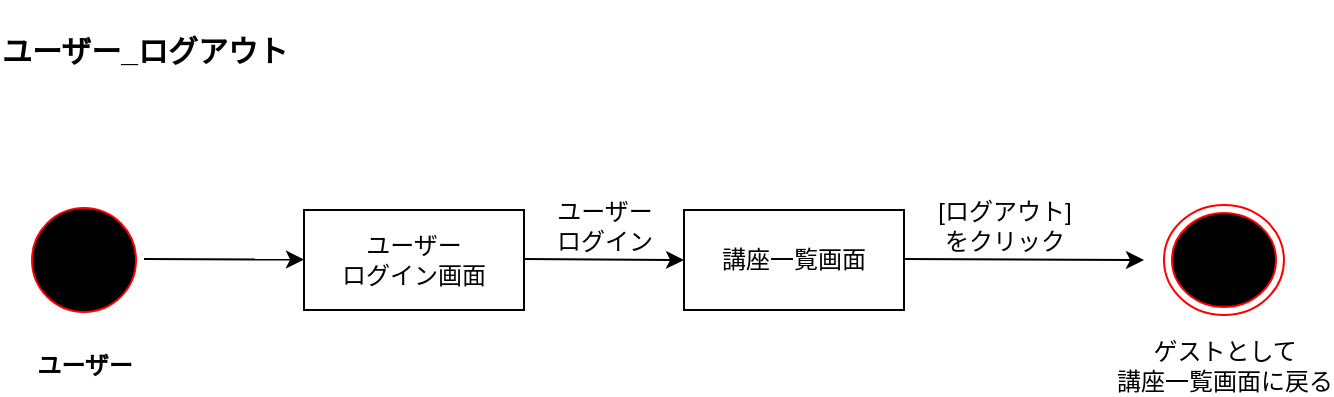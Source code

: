 <mxfile version="21.7.0" type="device">
  <diagram name="ページ1" id="b0s1LM1IYe-g2g-scR6n">
    <mxGraphModel dx="908" dy="924" grid="1" gridSize="10" guides="1" tooltips="1" connect="1" arrows="1" fold="1" page="1" pageScale="1" pageWidth="827" pageHeight="1169" math="0" shadow="0">
      <root>
        <mxCell id="0" />
        <mxCell id="1" parent="0" />
        <mxCell id="RdqZKoxWCrRREyARUR0J-1" value="" style="ellipse;html=1;shape=startState;fillColor=#000000;strokeColor=#ff0000;" parent="1" vertex="1">
          <mxGeometry x="40" y="170" width="60" height="60" as="geometry" />
        </mxCell>
        <mxCell id="RdqZKoxWCrRREyARUR0J-3" value="ユーザー_ログアウト" style="text;align=center;fontStyle=1;verticalAlign=middle;spacingLeft=3;spacingRight=3;strokeColor=none;rotatable=0;points=[[0,0.5],[1,0.5]];portConstraint=eastwest;html=1;fontSize=15;" parent="1" vertex="1">
          <mxGeometry x="40" y="70" width="120" height="50" as="geometry" />
        </mxCell>
        <mxCell id="RdqZKoxWCrRREyARUR0J-5" value="ユーザー" style="text;align=center;fontStyle=1;verticalAlign=middle;spacingLeft=3;spacingRight=3;strokeColor=none;rotatable=0;points=[[0,0.5],[1,0.5]];portConstraint=eastwest;html=1;" parent="1" vertex="1">
          <mxGeometry x="30" y="240" width="80" height="26" as="geometry" />
        </mxCell>
        <mxCell id="RdqZKoxWCrRREyARUR0J-6" value="" style="endArrow=classic;endFill=1;html=1;rounded=0;" parent="1" target="RdqZKoxWCrRREyARUR0J-7" edge="1">
          <mxGeometry width="160" relative="1" as="geometry">
            <mxPoint x="100" y="199.5" as="sourcePoint" />
            <mxPoint x="190" y="200" as="targetPoint" />
          </mxGeometry>
        </mxCell>
        <mxCell id="RdqZKoxWCrRREyARUR0J-7" value="ユーザー&lt;br&gt;ログイン画面" style="html=1;whiteSpace=wrap;" parent="1" vertex="1">
          <mxGeometry x="180" y="175" width="110" height="50" as="geometry" />
        </mxCell>
        <mxCell id="RdqZKoxWCrRREyARUR0J-8" value="" style="endArrow=classic;endFill=1;html=1;rounded=0;" parent="1" edge="1">
          <mxGeometry width="160" relative="1" as="geometry">
            <mxPoint x="290" y="199.5" as="sourcePoint" />
            <mxPoint x="370" y="200" as="targetPoint" />
          </mxGeometry>
        </mxCell>
        <mxCell id="RdqZKoxWCrRREyARUR0J-9" value="講座一覧画面" style="html=1;whiteSpace=wrap;" parent="1" vertex="1">
          <mxGeometry x="370" y="175" width="110" height="50" as="geometry" />
        </mxCell>
        <mxCell id="RdqZKoxWCrRREyARUR0J-10" value="" style="endArrow=classic;endFill=1;html=1;rounded=0;" parent="1" edge="1">
          <mxGeometry width="160" relative="1" as="geometry">
            <mxPoint x="480" y="199.5" as="sourcePoint" />
            <mxPoint x="600" y="200" as="targetPoint" />
          </mxGeometry>
        </mxCell>
        <mxCell id="RdqZKoxWCrRREyARUR0J-12" value="ユーザー&lt;br&gt;ログイン" style="text;align=center;fontStyle=0;verticalAlign=middle;spacingLeft=3;spacingRight=3;strokeColor=none;rotatable=0;points=[[0,0.5],[1,0.5]];portConstraint=eastwest;html=1;" parent="1" vertex="1">
          <mxGeometry x="290" y="170" width="80" height="26" as="geometry" />
        </mxCell>
        <mxCell id="RdqZKoxWCrRREyARUR0J-13" value="" style="ellipse;html=1;shape=endState;fillColor=#000000;strokeColor=#ff0000;" parent="1" vertex="1">
          <mxGeometry x="610" y="172.5" width="60" height="55" as="geometry" />
        </mxCell>
        <mxCell id="RdqZKoxWCrRREyARUR0J-14" value="[ログアウト]&lt;br&gt;をクリック" style="text;align=center;fontStyle=0;verticalAlign=middle;spacingLeft=3;spacingRight=3;strokeColor=none;rotatable=0;points=[[0,0.5],[1,0.5]];portConstraint=eastwest;html=1;" parent="1" vertex="1">
          <mxGeometry x="490" y="170" width="80" height="26" as="geometry" />
        </mxCell>
        <mxCell id="RdqZKoxWCrRREyARUR0J-15" value="ゲストとして&lt;br&gt;講座一覧画面に戻る" style="text;align=center;fontStyle=0;verticalAlign=middle;spacingLeft=3;spacingRight=3;strokeColor=none;rotatable=0;points=[[0,0.5],[1,0.5]];portConstraint=eastwest;html=1;" parent="1" vertex="1">
          <mxGeometry x="600" y="240" width="80" height="26" as="geometry" />
        </mxCell>
      </root>
    </mxGraphModel>
  </diagram>
</mxfile>
